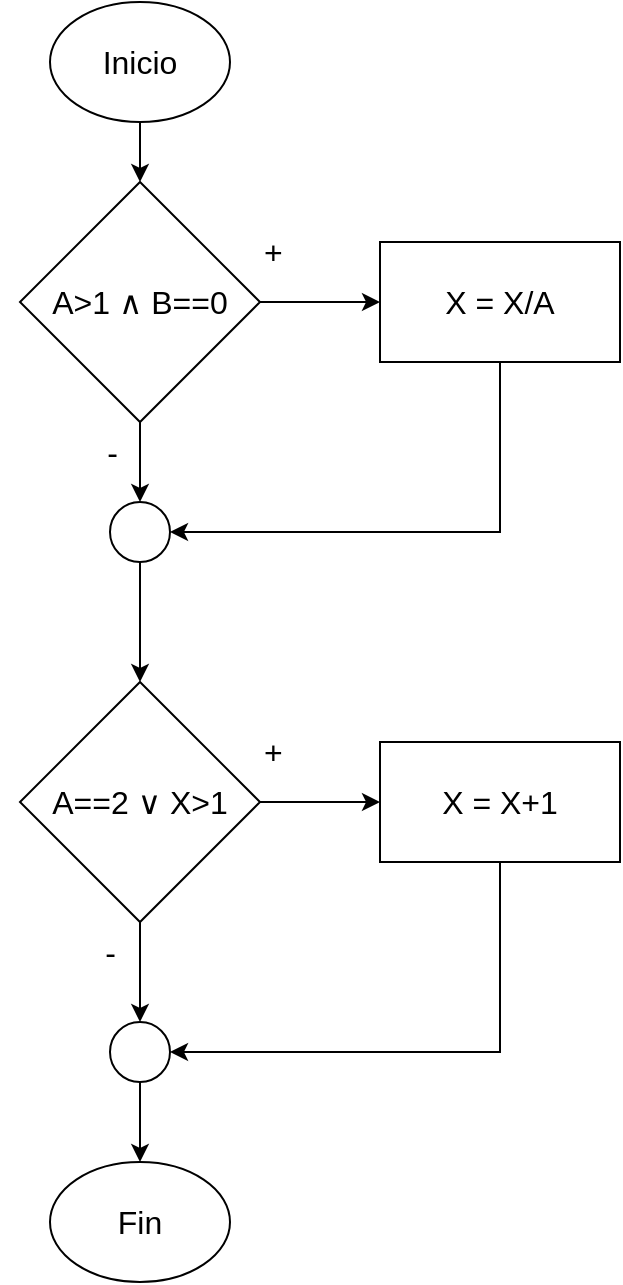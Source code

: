 <mxfile version="16.6.5" type="github">
  <diagram id="C5RBs43oDa-KdzZeNtuy" name="Page-1">
    <mxGraphModel dx="1121" dy="687" grid="1" gridSize="10" guides="1" tooltips="1" connect="1" arrows="1" fold="1" page="1" pageScale="1" pageWidth="827" pageHeight="1169" math="0" shadow="0">
      <root>
        <mxCell id="WIyWlLk6GJQsqaUBKTNV-0" />
        <mxCell id="WIyWlLk6GJQsqaUBKTNV-1" parent="WIyWlLk6GJQsqaUBKTNV-0" />
        <mxCell id="A6-eIp8FKhQqn3AHu-FI-4" style="edgeStyle=orthogonalEdgeStyle;rounded=0;orthogonalLoop=1;jettySize=auto;html=1;entryX=0.5;entryY=0;entryDx=0;entryDy=0;fontSize=16;" parent="WIyWlLk6GJQsqaUBKTNV-1" source="A6-eIp8FKhQqn3AHu-FI-0" target="A6-eIp8FKhQqn3AHu-FI-3" edge="1">
          <mxGeometry relative="1" as="geometry" />
        </mxCell>
        <mxCell id="A6-eIp8FKhQqn3AHu-FI-0" value="Inicio" style="ellipse;whiteSpace=wrap;html=1;fontSize=16;" parent="WIyWlLk6GJQsqaUBKTNV-1" vertex="1">
          <mxGeometry x="215" y="20" width="90" height="60" as="geometry" />
        </mxCell>
        <mxCell id="A6-eIp8FKhQqn3AHu-FI-1" value="Fin" style="ellipse;whiteSpace=wrap;html=1;fontSize=16;" parent="WIyWlLk6GJQsqaUBKTNV-1" vertex="1">
          <mxGeometry x="215" y="600" width="90" height="60" as="geometry" />
        </mxCell>
        <object label="" True="" id="A6-eIp8FKhQqn3AHu-FI-7">
          <mxCell style="edgeStyle=orthogonalEdgeStyle;rounded=0;orthogonalLoop=1;jettySize=auto;html=1;fontSize=16;" parent="WIyWlLk6GJQsqaUBKTNV-1" source="A6-eIp8FKhQqn3AHu-FI-3" target="A6-eIp8FKhQqn3AHu-FI-6" edge="1">
            <mxGeometry relative="1" as="geometry" />
          </mxCell>
        </object>
        <mxCell id="A6-eIp8FKhQqn3AHu-FI-10" style="edgeStyle=orthogonalEdgeStyle;rounded=0;orthogonalLoop=1;jettySize=auto;html=1;fontSize=16;" parent="WIyWlLk6GJQsqaUBKTNV-1" source="A6-eIp8FKhQqn3AHu-FI-3" target="A6-eIp8FKhQqn3AHu-FI-9" edge="1">
          <mxGeometry relative="1" as="geometry" />
        </mxCell>
        <mxCell id="A6-eIp8FKhQqn3AHu-FI-3" value="A&amp;gt;1 ∧ B==0" style="rhombus;whiteSpace=wrap;html=1;fontSize=16;" parent="WIyWlLk6GJQsqaUBKTNV-1" vertex="1">
          <mxGeometry x="200" y="110" width="120" height="120" as="geometry" />
        </mxCell>
        <mxCell id="A6-eIp8FKhQqn3AHu-FI-11" style="edgeStyle=orthogonalEdgeStyle;rounded=0;orthogonalLoop=1;jettySize=auto;html=1;fontSize=16;entryX=1;entryY=0.5;entryDx=0;entryDy=0;" parent="WIyWlLk6GJQsqaUBKTNV-1" source="A6-eIp8FKhQqn3AHu-FI-6" target="A6-eIp8FKhQqn3AHu-FI-9" edge="1">
          <mxGeometry relative="1" as="geometry">
            <mxPoint x="280" y="290" as="targetPoint" />
            <Array as="points">
              <mxPoint x="440" y="285" />
            </Array>
          </mxGeometry>
        </mxCell>
        <mxCell id="A6-eIp8FKhQqn3AHu-FI-6" value="X = X/A" style="rounded=0;whiteSpace=wrap;html=1;fontSize=16;" parent="WIyWlLk6GJQsqaUBKTNV-1" vertex="1">
          <mxGeometry x="380" y="140" width="120" height="60" as="geometry" />
        </mxCell>
        <mxCell id="A6-eIp8FKhQqn3AHu-FI-8" value="&lt;div align=&quot;left&quot;&gt;+&lt;/div&gt;" style="text;html=1;strokeColor=none;fillColor=none;align=left;verticalAlign=middle;whiteSpace=wrap;rounded=0;fontSize=16;" parent="WIyWlLk6GJQsqaUBKTNV-1" vertex="1">
          <mxGeometry x="320" y="130" width="60" height="30" as="geometry" />
        </mxCell>
        <mxCell id="A6-eIp8FKhQqn3AHu-FI-13" style="edgeStyle=orthogonalEdgeStyle;rounded=0;orthogonalLoop=1;jettySize=auto;html=1;entryX=0.5;entryY=0;entryDx=0;entryDy=0;fontSize=16;" parent="WIyWlLk6GJQsqaUBKTNV-1" source="A6-eIp8FKhQqn3AHu-FI-9" target="A6-eIp8FKhQqn3AHu-FI-12" edge="1">
          <mxGeometry relative="1" as="geometry" />
        </mxCell>
        <mxCell id="A6-eIp8FKhQqn3AHu-FI-9" value="" style="ellipse;whiteSpace=wrap;html=1;aspect=fixed;fontSize=16;" parent="WIyWlLk6GJQsqaUBKTNV-1" vertex="1">
          <mxGeometry x="245" y="270" width="30" height="30" as="geometry" />
        </mxCell>
        <mxCell id="A6-eIp8FKhQqn3AHu-FI-18" style="edgeStyle=orthogonalEdgeStyle;rounded=0;orthogonalLoop=1;jettySize=auto;html=1;fontSize=16;" parent="WIyWlLk6GJQsqaUBKTNV-1" source="A6-eIp8FKhQqn3AHu-FI-12" target="A6-eIp8FKhQqn3AHu-FI-14" edge="1">
          <mxGeometry relative="1" as="geometry" />
        </mxCell>
        <mxCell id="A6-eIp8FKhQqn3AHu-FI-20" style="edgeStyle=orthogonalEdgeStyle;rounded=0;orthogonalLoop=1;jettySize=auto;html=1;fontSize=16;" parent="WIyWlLk6GJQsqaUBKTNV-1" source="A6-eIp8FKhQqn3AHu-FI-12" target="A6-eIp8FKhQqn3AHu-FI-19" edge="1">
          <mxGeometry relative="1" as="geometry" />
        </mxCell>
        <mxCell id="A6-eIp8FKhQqn3AHu-FI-12" value="A==2 ∨ X&amp;gt;1" style="rhombus;whiteSpace=wrap;html=1;fontSize=16;" parent="WIyWlLk6GJQsqaUBKTNV-1" vertex="1">
          <mxGeometry x="200" y="360" width="120" height="120" as="geometry" />
        </mxCell>
        <mxCell id="A6-eIp8FKhQqn3AHu-FI-21" style="edgeStyle=orthogonalEdgeStyle;rounded=0;orthogonalLoop=1;jettySize=auto;html=1;entryX=1;entryY=0.5;entryDx=0;entryDy=0;fontSize=16;" parent="WIyWlLk6GJQsqaUBKTNV-1" source="A6-eIp8FKhQqn3AHu-FI-14" target="A6-eIp8FKhQqn3AHu-FI-19" edge="1">
          <mxGeometry relative="1" as="geometry">
            <Array as="points">
              <mxPoint x="440" y="545" />
            </Array>
          </mxGeometry>
        </mxCell>
        <mxCell id="A6-eIp8FKhQqn3AHu-FI-14" value="X = X+1" style="rounded=0;whiteSpace=wrap;html=1;fontSize=16;" parent="WIyWlLk6GJQsqaUBKTNV-1" vertex="1">
          <mxGeometry x="380" y="390" width="120" height="60" as="geometry" />
        </mxCell>
        <mxCell id="A6-eIp8FKhQqn3AHu-FI-15" value="&lt;div align=&quot;left&quot;&gt;+&lt;/div&gt;" style="text;html=1;strokeColor=none;fillColor=none;align=left;verticalAlign=middle;whiteSpace=wrap;rounded=0;fontSize=16;" parent="WIyWlLk6GJQsqaUBKTNV-1" vertex="1">
          <mxGeometry x="320" y="380" width="60" height="30" as="geometry" />
        </mxCell>
        <mxCell id="A6-eIp8FKhQqn3AHu-FI-16" value="-" style="text;html=1;strokeColor=none;fillColor=none;align=right;verticalAlign=middle;whiteSpace=wrap;rounded=0;fontSize=16;" parent="WIyWlLk6GJQsqaUBKTNV-1" vertex="1">
          <mxGeometry x="191" y="230" width="60" height="30" as="geometry" />
        </mxCell>
        <mxCell id="A6-eIp8FKhQqn3AHu-FI-17" value="-" style="text;html=1;strokeColor=none;fillColor=none;align=right;verticalAlign=middle;whiteSpace=wrap;rounded=0;fontSize=16;" parent="WIyWlLk6GJQsqaUBKTNV-1" vertex="1">
          <mxGeometry x="190" y="480" width="60" height="30" as="geometry" />
        </mxCell>
        <mxCell id="A6-eIp8FKhQqn3AHu-FI-22" style="edgeStyle=orthogonalEdgeStyle;rounded=0;orthogonalLoop=1;jettySize=auto;html=1;exitX=0.5;exitY=1;exitDx=0;exitDy=0;fontSize=16;" parent="WIyWlLk6GJQsqaUBKTNV-1" source="A6-eIp8FKhQqn3AHu-FI-19" target="A6-eIp8FKhQqn3AHu-FI-1" edge="1">
          <mxGeometry relative="1" as="geometry" />
        </mxCell>
        <mxCell id="A6-eIp8FKhQqn3AHu-FI-19" value="" style="ellipse;whiteSpace=wrap;html=1;aspect=fixed;fontSize=16;" parent="WIyWlLk6GJQsqaUBKTNV-1" vertex="1">
          <mxGeometry x="245" y="530" width="30" height="30" as="geometry" />
        </mxCell>
      </root>
    </mxGraphModel>
  </diagram>
</mxfile>
